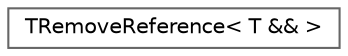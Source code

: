 digraph "Graphical Class Hierarchy"
{
 // INTERACTIVE_SVG=YES
 // LATEX_PDF_SIZE
  bgcolor="transparent";
  edge [fontname=Helvetica,fontsize=10,labelfontname=Helvetica,labelfontsize=10];
  node [fontname=Helvetica,fontsize=10,shape=box,height=0.2,width=0.4];
  rankdir="LR";
  Node0 [id="Node000000",label="TRemoveReference\< T && \>",height=0.2,width=0.4,color="grey40", fillcolor="white", style="filled",URL="$d5/d05/structTRemoveReference_3_01T_01_6_6_01_4.html",tooltip=" "];
}
